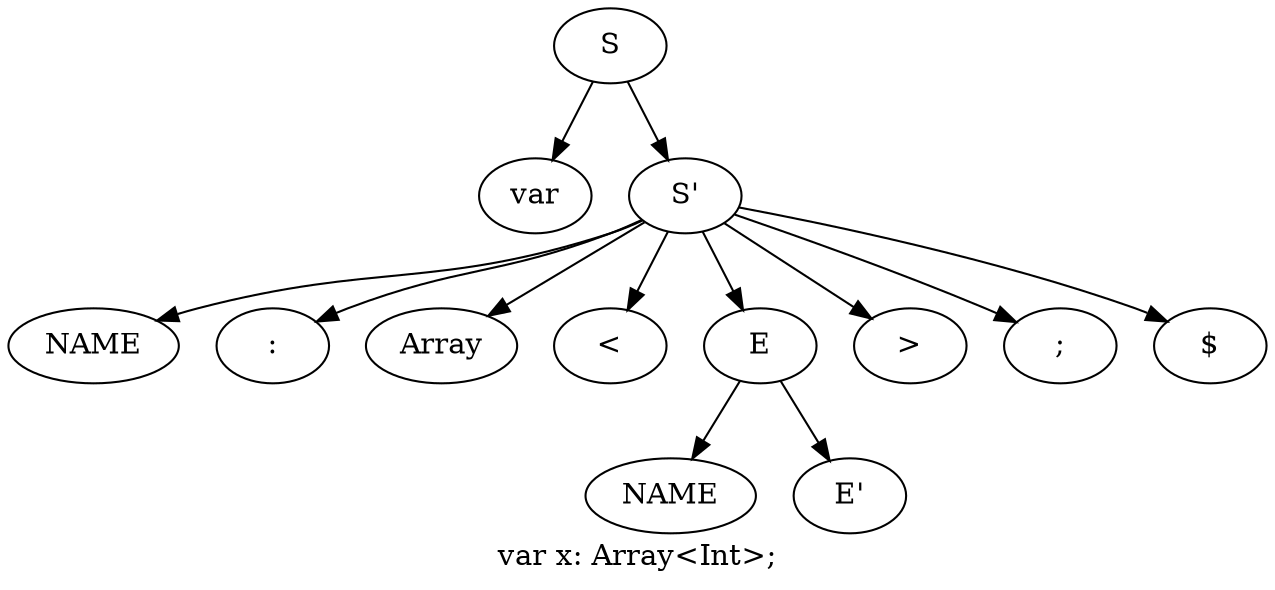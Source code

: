 digraph Tree {
"S12"[label="S"]
"S12" -> "var0";
"S12" -> "S'1";
"var0"[label="var"]
"S'1"[label="S'"]
"S'1" -> "NAME2";
"S'1" -> ":3";
"S'1" -> "Array4";
"S'1" -> "<5";
"S'1" -> "E8";
"S'1" -> ">9";
"S'1" -> ";10";
"S'1" -> "$11";
"NAME2"[label="NAME"]
":3"[label=":"]
"Array4"[label="Array"]
"<5"[label="<"]
"E8"[label="E"]
"E8" -> "NAME6";
"E8" -> "E'7";
"NAME6"[label="NAME"]
"E'7"[label="E'"]
">9"[label=">"]
";10"[label=";"]
"$11"[label="$"]
label="var x: Array<Int>;";
}
